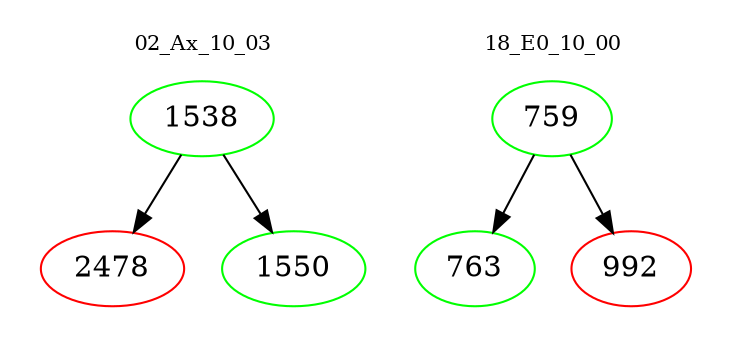 digraph{
subgraph cluster_0 {
color = white
label = "02_Ax_10_03";
fontsize=10;
T0_1538 [label="1538", color="green"]
T0_1538 -> T0_2478 [color="black"]
T0_2478 [label="2478", color="red"]
T0_1538 -> T0_1550 [color="black"]
T0_1550 [label="1550", color="green"]
}
subgraph cluster_1 {
color = white
label = "18_E0_10_00";
fontsize=10;
T1_759 [label="759", color="green"]
T1_759 -> T1_763 [color="black"]
T1_763 [label="763", color="green"]
T1_759 -> T1_992 [color="black"]
T1_992 [label="992", color="red"]
}
}
